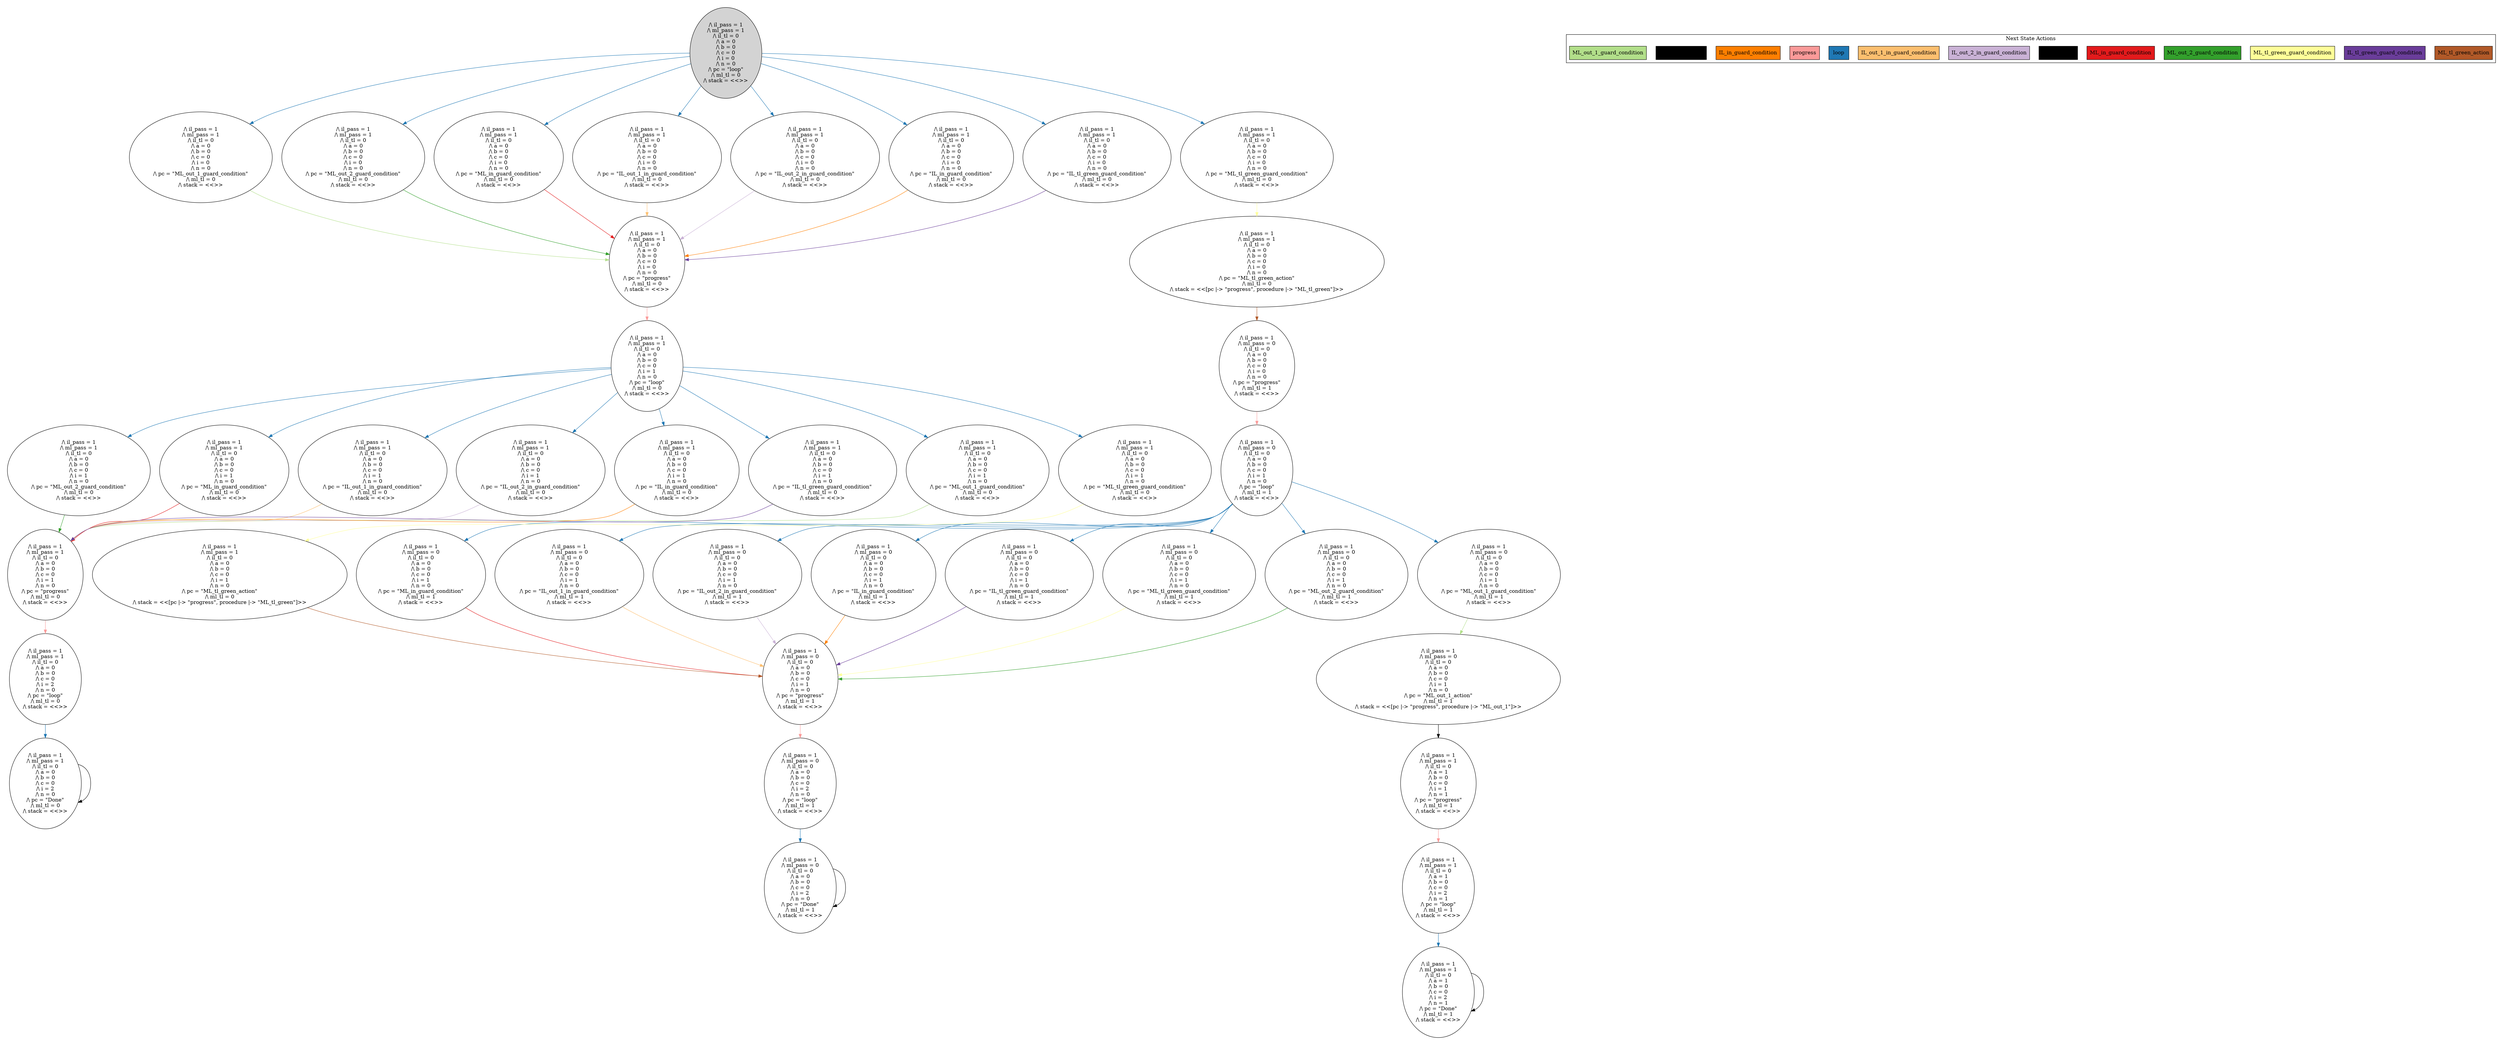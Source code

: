 strict digraph DiskGraph {
edge [colorscheme="paired12"]
nodesep=0.35;
subgraph cluster_graph {
color="white";
5867409193635337743 [label="/\\ il_pass = 1\n/\\ ml_pass = 1\n/\\ il_tl = 0\n/\\ a = 0\n/\\ b = 0\n/\\ c = 0\n/\\ i = 0\n/\\ n = 0\n/\\ pc = \"loop\"\n/\\ ml_tl = 0\n/\\ stack = <<>>",style = filled]
5867409193635337743 -> -4841737819398250613 [label="",color="2",fontcolor="2"];
-4841737819398250613 [label="/\\ il_pass = 1\n/\\ ml_pass = 1\n/\\ il_tl = 0\n/\\ a = 0\n/\\ b = 0\n/\\ c = 0\n/\\ i = 0\n/\\ n = 0\n/\\ pc = \"ML_out_1_guard_condition\"\n/\\ ml_tl = 0\n/\\ stack = <<>>"];
5867409193635337743 -> -7527699202782471683 [label="",color="2",fontcolor="2"];
-7527699202782471683 [label="/\\ il_pass = 1\n/\\ ml_pass = 1\n/\\ il_tl = 0\n/\\ a = 0\n/\\ b = 0\n/\\ c = 0\n/\\ i = 0\n/\\ n = 0\n/\\ pc = \"ML_out_2_guard_condition\"\n/\\ ml_tl = 0\n/\\ stack = <<>>"];
-4841737819398250613 -> -5984557975070958618 [label="",color="3",fontcolor="3"];
-5984557975070958618 [label="/\\ il_pass = 1\n/\\ ml_pass = 1\n/\\ il_tl = 0\n/\\ a = 0\n/\\ b = 0\n/\\ c = 0\n/\\ i = 0\n/\\ n = 0\n/\\ pc = \"progress\"\n/\\ ml_tl = 0\n/\\ stack = <<>>"];
-7527699202782471683 -> -5984557975070958618 [label="",color="4",fontcolor="4"];
5867409193635337743 -> 4975155104825408787 [label="",color="2",fontcolor="2"];
4975155104825408787 [label="/\\ il_pass = 1\n/\\ ml_pass = 1\n/\\ il_tl = 0\n/\\ a = 0\n/\\ b = 0\n/\\ c = 0\n/\\ i = 0\n/\\ n = 0\n/\\ pc = \"ML_in_guard_condition\"\n/\\ ml_tl = 0\n/\\ stack = <<>>"];
-5984557975070958618 -> -3356720801159178157 [label="",color="5",fontcolor="5"];
-3356720801159178157 [label="/\\ il_pass = 1\n/\\ ml_pass = 1\n/\\ il_tl = 0\n/\\ a = 0\n/\\ b = 0\n/\\ c = 0\n/\\ i = 1\n/\\ n = 0\n/\\ pc = \"loop\"\n/\\ ml_tl = 0\n/\\ stack = <<>>"];
4975155104825408787 -> -5984557975070958618 [label="",color="6",fontcolor="6"];
5867409193635337743 -> -889649789248356055 [label="",color="2",fontcolor="2"];
-889649789248356055 [label="/\\ il_pass = 1\n/\\ ml_pass = 1\n/\\ il_tl = 0\n/\\ a = 0\n/\\ b = 0\n/\\ c = 0\n/\\ i = 0\n/\\ n = 0\n/\\ pc = \"IL_out_1_in_guard_condition\"\n/\\ ml_tl = 0\n/\\ stack = <<>>"];
-3356720801159178157 -> -8049867954115023922 [label="",color="2",fontcolor="2"];
-8049867954115023922 [label="/\\ il_pass = 1\n/\\ ml_pass = 1\n/\\ il_tl = 0\n/\\ a = 0\n/\\ b = 0\n/\\ c = 0\n/\\ i = 1\n/\\ n = 0\n/\\ pc = \"ML_out_1_guard_condition\"\n/\\ ml_tl = 0\n/\\ stack = <<>>"];
5867409193635337743 -> -9166312168015860209 [label="",color="2",fontcolor="2"];
-9166312168015860209 [label="/\\ il_pass = 1\n/\\ ml_pass = 1\n/\\ il_tl = 0\n/\\ a = 0\n/\\ b = 0\n/\\ c = 0\n/\\ i = 0\n/\\ n = 0\n/\\ pc = \"IL_out_2_in_guard_condition\"\n/\\ ml_tl = 0\n/\\ stack = <<>>"];
-3356720801159178157 -> -4967589339934102088 [label="",color="2",fontcolor="2"];
-4967589339934102088 [label="/\\ il_pass = 1\n/\\ ml_pass = 1\n/\\ il_tl = 0\n/\\ a = 0\n/\\ b = 0\n/\\ c = 0\n/\\ i = 1\n/\\ n = 0\n/\\ pc = \"ML_out_2_guard_condition\"\n/\\ ml_tl = 0\n/\\ stack = <<>>"];
5867409193635337743 -> 8705741389060430555 [label="",color="2",fontcolor="2"];
8705741389060430555 [label="/\\ il_pass = 1\n/\\ ml_pass = 1\n/\\ il_tl = 0\n/\\ a = 0\n/\\ b = 0\n/\\ c = 0\n/\\ i = 0\n/\\ n = 0\n/\\ pc = \"IL_in_guard_condition\"\n/\\ ml_tl = 0\n/\\ stack = <<>>"];
-889649789248356055 -> -5984557975070958618 [label="",color="7",fontcolor="7"];
-4967589339934102088 -> -2780997954008637760 [label="",color="4",fontcolor="4"];
-8049867954115023922 -> -2780997954008637760 [label="",color="3",fontcolor="3"];
-2780997954008637760 [label="/\\ il_pass = 1\n/\\ ml_pass = 1\n/\\ il_tl = 0\n/\\ a = 0\n/\\ b = 0\n/\\ c = 0\n/\\ i = 1\n/\\ n = 0\n/\\ pc = \"progress\"\n/\\ ml_tl = 0\n/\\ stack = <<>>"];
8705741389060430555 -> -5984557975070958618 [label="",color="8",fontcolor="8"];
5867409193635337743 -> 4081935870198801548 [label="",color="2",fontcolor="2"];
4081935870198801548 [label="/\\ il_pass = 1\n/\\ ml_pass = 1\n/\\ il_tl = 0\n/\\ a = 0\n/\\ b = 0\n/\\ c = 0\n/\\ i = 0\n/\\ n = 0\n/\\ pc = \"IL_tl_green_guard_condition\"\n/\\ ml_tl = 0\n/\\ stack = <<>>"];
-3356720801159178157 -> -6728924666245499819 [label="",color="2",fontcolor="2"];
-6728924666245499819 [label="/\\ il_pass = 1\n/\\ ml_pass = 1\n/\\ il_tl = 0\n/\\ a = 0\n/\\ b = 0\n/\\ c = 0\n/\\ i = 1\n/\\ n = 0\n/\\ pc = \"ML_in_guard_condition\"\n/\\ ml_tl = 0\n/\\ stack = <<>>"];
-9166312168015860209 -> -5984557975070958618 [label="",color="9",fontcolor="9"];
5867409193635337743 -> -8054662116350508099 [label="",color="2",fontcolor="2"];
-8054662116350508099 [label="/\\ il_pass = 1\n/\\ ml_pass = 1\n/\\ il_tl = 0\n/\\ a = 0\n/\\ b = 0\n/\\ c = 0\n/\\ i = 0\n/\\ n = 0\n/\\ pc = \"ML_tl_green_guard_condition\"\n/\\ ml_tl = 0\n/\\ stack = <<>>"];
-2780997954008637760 -> 4082040060272210174 [label="",color="5",fontcolor="5"];
4082040060272210174 [label="/\\ il_pass = 1\n/\\ ml_pass = 1\n/\\ il_tl = 0\n/\\ a = 0\n/\\ b = 0\n/\\ c = 0\n/\\ i = 2\n/\\ n = 0\n/\\ pc = \"loop\"\n/\\ ml_tl = 0\n/\\ stack = <<>>"];
-6728924666245499819 -> -2780997954008637760 [label="",color="6",fontcolor="6"];
-3356720801159178157 -> 8532148833730286592 [label="",color="2",fontcolor="2"];
8532148833730286592 [label="/\\ il_pass = 1\n/\\ ml_pass = 1\n/\\ il_tl = 0\n/\\ a = 0\n/\\ b = 0\n/\\ c = 0\n/\\ i = 1\n/\\ n = 0\n/\\ pc = \"IL_out_1_in_guard_condition\"\n/\\ ml_tl = 0\n/\\ stack = <<>>"];
4081935870198801548 -> -5984557975070958618 [label="",color="10",fontcolor="10"];
4082040060272210174 -> 5966344928441821849 [label="",color="2",fontcolor="2"];
5966344928441821849 [label="/\\ il_pass = 1\n/\\ ml_pass = 1\n/\\ il_tl = 0\n/\\ a = 0\n/\\ b = 0\n/\\ c = 0\n/\\ i = 2\n/\\ n = 0\n/\\ pc = \"Done\"\n/\\ ml_tl = 0\n/\\ stack = <<>>"];
8532148833730286592 -> -2780997954008637760 [label="",color="7",fontcolor="7"];
-8054662116350508099 -> 672225655767361604 [label="",color="11",fontcolor="11"];
672225655767361604 [label="/\\ il_pass = 1\n/\\ ml_pass = 1\n/\\ il_tl = 0\n/\\ a = 0\n/\\ b = 0\n/\\ c = 0\n/\\ i = 0\n/\\ n = 0\n/\\ pc = \"ML_tl_green_action\"\n/\\ ml_tl = 0\n/\\ stack = <<[pc |-> \"progress\", procedure |-> \"ML_tl_green\"]>>"];
-3356720801159178157 -> 361884150645062438 [label="",color="2",fontcolor="2"];
361884150645062438 [label="/\\ il_pass = 1\n/\\ ml_pass = 1\n/\\ il_tl = 0\n/\\ a = 0\n/\\ b = 0\n/\\ c = 0\n/\\ i = 1\n/\\ n = 0\n/\\ pc = \"IL_out_2_in_guard_condition\"\n/\\ ml_tl = 0\n/\\ stack = <<>>"];
672225655767361604 -> 4989834810059874047 [label="",color="12",fontcolor="12"];
4989834810059874047 [label="/\\ il_pass = 1\n/\\ ml_pass = 0\n/\\ il_tl = 0\n/\\ a = 0\n/\\ b = 0\n/\\ c = 0\n/\\ i = 0\n/\\ n = 0\n/\\ pc = \"progress\"\n/\\ ml_tl = 1\n/\\ stack = <<>>"];
5966344928441821849 -> 5966344928441821849 [label="",color="13",fontcolor="13"];
-3356720801159178157 -> -6970373529726839907 [label="",color="2",fontcolor="2"];
-6970373529726839907 [label="/\\ il_pass = 1\n/\\ ml_pass = 1\n/\\ il_tl = 0\n/\\ a = 0\n/\\ b = 0\n/\\ c = 0\n/\\ i = 1\n/\\ n = 0\n/\\ pc = \"IL_in_guard_condition\"\n/\\ ml_tl = 0\n/\\ stack = <<>>"];
4989834810059874047 -> -6315321678072167161 [label="",color="5",fontcolor="5"];
-6315321678072167161 [label="/\\ il_pass = 1\n/\\ ml_pass = 0\n/\\ il_tl = 0\n/\\ a = 0\n/\\ b = 0\n/\\ c = 0\n/\\ i = 1\n/\\ n = 0\n/\\ pc = \"loop\"\n/\\ ml_tl = 1\n/\\ stack = <<>>"];
361884150645062438 -> -2780997954008637760 [label="",color="9",fontcolor="9"];
-3356720801159178157 -> -4797759539690081883 [label="",color="2",fontcolor="2"];
-4797759539690081883 [label="/\\ il_pass = 1\n/\\ ml_pass = 1\n/\\ il_tl = 0\n/\\ a = 0\n/\\ b = 0\n/\\ c = 0\n/\\ i = 1\n/\\ n = 0\n/\\ pc = \"IL_tl_green_guard_condition\"\n/\\ ml_tl = 0\n/\\ stack = <<>>"];
-6315321678072167161 -> 6526118008745298277 [label="",color="2",fontcolor="2"];
6526118008745298277 [label="/\\ il_pass = 1\n/\\ ml_pass = 0\n/\\ il_tl = 0\n/\\ a = 0\n/\\ b = 0\n/\\ c = 0\n/\\ i = 1\n/\\ n = 0\n/\\ pc = \"ML_out_1_guard_condition\"\n/\\ ml_tl = 1\n/\\ stack = <<>>"];
-6970373529726839907 -> -2780997954008637760 [label="",color="8",fontcolor="8"];
-6315321678072167161 -> 8203273387755343635 [label="",color="2",fontcolor="2"];
8203273387755343635 [label="/\\ il_pass = 1\n/\\ ml_pass = 0\n/\\ il_tl = 0\n/\\ a = 0\n/\\ b = 0\n/\\ c = 0\n/\\ i = 1\n/\\ n = 0\n/\\ pc = \"ML_out_2_guard_condition\"\n/\\ ml_tl = 1\n/\\ stack = <<>>"];
-4797759539690081883 -> -2780997954008637760 [label="",color="10",fontcolor="10"];
-3356720801159178157 -> 1582746340939126420 [label="",color="2",fontcolor="2"];
1582746340939126420 [label="/\\ il_pass = 1\n/\\ ml_pass = 1\n/\\ il_tl = 0\n/\\ a = 0\n/\\ b = 0\n/\\ c = 0\n/\\ i = 1\n/\\ n = 0\n/\\ pc = \"ML_tl_green_guard_condition\"\n/\\ ml_tl = 0\n/\\ stack = <<>>"];
8203273387755343635 -> 3506625638606789593 [label="",color="4",fontcolor="4"];
3506625638606789593 [label="/\\ il_pass = 1\n/\\ ml_pass = 0\n/\\ il_tl = 0\n/\\ a = 0\n/\\ b = 0\n/\\ c = 0\n/\\ i = 1\n/\\ n = 0\n/\\ pc = \"progress\"\n/\\ ml_tl = 1\n/\\ stack = <<>>"];
-6315321678072167161 -> 3469144894462082369 [label="",color="2",fontcolor="2"];
3469144894462082369 [label="/\\ il_pass = 1\n/\\ ml_pass = 0\n/\\ il_tl = 0\n/\\ a = 0\n/\\ b = 0\n/\\ c = 0\n/\\ i = 1\n/\\ n = 0\n/\\ pc = \"ML_in_guard_condition\"\n/\\ ml_tl = 1\n/\\ stack = <<>>"];
6526118008745298277 -> 544337631420234909 [label="",color="3",fontcolor="3"];
544337631420234909 [label="/\\ il_pass = 1\n/\\ ml_pass = 0\n/\\ il_tl = 0\n/\\ a = 0\n/\\ b = 0\n/\\ c = 0\n/\\ i = 1\n/\\ n = 0\n/\\ pc = \"ML_out_1_action\"\n/\\ ml_tl = 1\n/\\ stack = <<[pc |-> \"progress\", procedure |-> \"ML_out_1\"]>>"];
-6315321678072167161 -> 4126606040653268488 [label="",color="2",fontcolor="2"];
4126606040653268488 [label="/\\ il_pass = 1\n/\\ ml_pass = 0\n/\\ il_tl = 0\n/\\ a = 0\n/\\ b = 0\n/\\ c = 0\n/\\ i = 1\n/\\ n = 0\n/\\ pc = \"IL_out_1_in_guard_condition\"\n/\\ ml_tl = 1\n/\\ stack = <<>>"];
1582746340939126420 -> 5782176579373809685 [label="",color="11",fontcolor="11"];
5782176579373809685 [label="/\\ il_pass = 1\n/\\ ml_pass = 1\n/\\ il_tl = 0\n/\\ a = 0\n/\\ b = 0\n/\\ c = 0\n/\\ i = 1\n/\\ n = 0\n/\\ pc = \"ML_tl_green_action\"\n/\\ ml_tl = 0\n/\\ stack = <<[pc |-> \"progress\", procedure |-> \"ML_tl_green\"]>>"];
3506625638606789593 -> 4726424030635175338 [label="",color="5",fontcolor="5"];
4726424030635175338 [label="/\\ il_pass = 1\n/\\ ml_pass = 0\n/\\ il_tl = 0\n/\\ a = 0\n/\\ b = 0\n/\\ c = 0\n/\\ i = 2\n/\\ n = 0\n/\\ pc = \"loop\"\n/\\ ml_tl = 1\n/\\ stack = <<>>"];
4126606040653268488 -> 3506625638606789593 [label="",color="7",fontcolor="7"];
-6315321678072167161 -> 5343879173202356526 [label="",color="2",fontcolor="2"];
5343879173202356526 [label="/\\ il_pass = 1\n/\\ ml_pass = 0\n/\\ il_tl = 0\n/\\ a = 0\n/\\ b = 0\n/\\ c = 0\n/\\ i = 1\n/\\ n = 0\n/\\ pc = \"IL_out_2_in_guard_condition\"\n/\\ ml_tl = 1\n/\\ stack = <<>>"];
544337631420234909 -> -143939255204721015 [label="",color="14",fontcolor="14"];
-143939255204721015 [label="/\\ il_pass = 1\n/\\ ml_pass = 1\n/\\ il_tl = 0\n/\\ a = 1\n/\\ b = 0\n/\\ c = 0\n/\\ i = 1\n/\\ n = 1\n/\\ pc = \"progress\"\n/\\ ml_tl = 1\n/\\ stack = <<>>"];
3469144894462082369 -> 3506625638606789593 [label="",color="6",fontcolor="6"];
5343879173202356526 -> 3506625638606789593 [label="",color="9",fontcolor="9"];
-6315321678072167161 -> 1008433002135394953 [label="",color="2",fontcolor="2"];
1008433002135394953 [label="/\\ il_pass = 1\n/\\ ml_pass = 0\n/\\ il_tl = 0\n/\\ a = 0\n/\\ b = 0\n/\\ c = 0\n/\\ i = 1\n/\\ n = 0\n/\\ pc = \"IL_in_guard_condition\"\n/\\ ml_tl = 1\n/\\ stack = <<>>"];
4726424030635175338 -> 3169768097765341133 [label="",color="2",fontcolor="2"];
3169768097765341133 [label="/\\ il_pass = 1\n/\\ ml_pass = 0\n/\\ il_tl = 0\n/\\ a = 0\n/\\ b = 0\n/\\ c = 0\n/\\ i = 2\n/\\ n = 0\n/\\ pc = \"Done\"\n/\\ ml_tl = 1\n/\\ stack = <<>>"];
5782176579373809685 -> 3506625638606789593 [label="",color="12",fontcolor="12"];
1008433002135394953 -> 3506625638606789593 [label="",color="8",fontcolor="8"];
-6315321678072167161 -> -989101545606306899 [label="",color="2",fontcolor="2"];
-989101545606306899 [label="/\\ il_pass = 1\n/\\ ml_pass = 0\n/\\ il_tl = 0\n/\\ a = 0\n/\\ b = 0\n/\\ c = 0\n/\\ i = 1\n/\\ n = 0\n/\\ pc = \"IL_tl_green_guard_condition\"\n/\\ ml_tl = 1\n/\\ stack = <<>>"];
-143939255204721015 -> 4500787654876634 [label="",color="5",fontcolor="5"];
4500787654876634 [label="/\\ il_pass = 1\n/\\ ml_pass = 1\n/\\ il_tl = 0\n/\\ a = 1\n/\\ b = 0\n/\\ c = 0\n/\\ i = 2\n/\\ n = 1\n/\\ pc = \"loop\"\n/\\ ml_tl = 1\n/\\ stack = <<>>"];
-6315321678072167161 -> 6547078363639874716 [label="",color="2",fontcolor="2"];
6547078363639874716 [label="/\\ il_pass = 1\n/\\ ml_pass = 0\n/\\ il_tl = 0\n/\\ a = 0\n/\\ b = 0\n/\\ c = 0\n/\\ i = 1\n/\\ n = 0\n/\\ pc = \"ML_tl_green_guard_condition\"\n/\\ ml_tl = 1\n/\\ stack = <<>>"];
3169768097765341133 -> 3169768097765341133 [label="",color="13",fontcolor="13"];
-989101545606306899 -> 3506625638606789593 [label="",color="10",fontcolor="10"];
4500787654876634 -> 7666564340936001469 [label="",color="2",fontcolor="2"];
7666564340936001469 [label="/\\ il_pass = 1\n/\\ ml_pass = 1\n/\\ il_tl = 0\n/\\ a = 1\n/\\ b = 0\n/\\ c = 0\n/\\ i = 2\n/\\ n = 1\n/\\ pc = \"Done\"\n/\\ ml_tl = 1\n/\\ stack = <<>>"];
6547078363639874716 -> 3506625638606789593 [label="",color="11",fontcolor="11"];
7666564340936001469 -> 7666564340936001469 [label="",color="13",fontcolor="13"];
{rank = same; 5867409193635337743;}
{rank = same; -9166312168015860209;-7527699202782471683;4081935870198801548;4975155104825408787;-889649789248356055;8705741389060430555;-4841737819398250613;-8054662116350508099;}
{rank = same; -5984557975070958618;672225655767361604;}
{rank = same; -3356720801159178157;4989834810059874047;}
{rank = same; 8532148833730286592;-4967589339934102088;-6728924666245499819;1582746340939126420;-8049867954115023922;-6970373529726839907;-4797759539690081883;-6315321678072167161;361884150645062438;}
{rank = same; 1008433002135394953;-989101545606306899;6547078363639874716;-2780997954008637760;5782176579373809685;4126606040653268488;3469144894462082369;8203273387755343635;5343879173202356526;6526118008745298277;}
{rank = same; 4082040060272210174;3506625638606789593;544337631420234909;}
{rank = same; 4726424030635175338;-143939255204721015;5966344928441821849;}
{rank = same; 3169768097765341133;4500787654876634;}
{rank = same; 7666564340936001469;}
}
subgraph cluster_legend {graph[style=bold];label = "Next State Actions" style="solid"
node [ labeljust="l",colorscheme="paired12",style=filled,shape=record ]
ML_tl_green_action [label="ML_tl_green_action",fillcolor=12]
IL_tl_green_guard_condition [label="IL_tl_green_guard_condition",fillcolor=10]
ML_tl_green_guard_condition [label="ML_tl_green_guard_condition",fillcolor=11]
ML_out_2_guard_condition [label="ML_out_2_guard_condition",fillcolor=4]
ML_in_guard_condition [label="ML_in_guard_condition",fillcolor=6]
Terminating [label="Terminating",fillcolor=13]
IL_out_2_in_guard_condition [label="IL_out_2_in_guard_condition",fillcolor=9]
IL_out_1_in_guard_condition [label="IL_out_1_in_guard_condition",fillcolor=7]
loop [label="loop",fillcolor=2]
progress [label="progress",fillcolor=5]
IL_in_guard_condition [label="IL_in_guard_condition",fillcolor=8]
ML_out_1_action [label="ML_out_1_action",fillcolor=14]
ML_out_1_guard_condition [label="ML_out_1_guard_condition",fillcolor=3]
}}